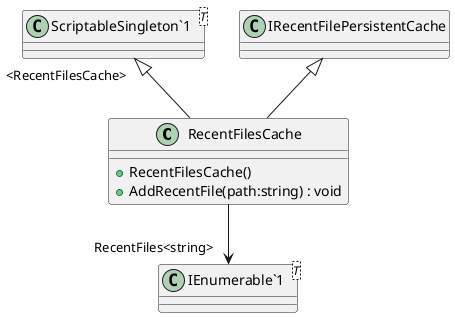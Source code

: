 @startuml
class RecentFilesCache {
    + RecentFilesCache()
    + AddRecentFile(path:string) : void
}
class "ScriptableSingleton`1"<T> {
}
class "IEnumerable`1"<T> {
}
"ScriptableSingleton`1" "<RecentFilesCache>" <|-- RecentFilesCache
IRecentFilePersistentCache <|-- RecentFilesCache
RecentFilesCache --> "RecentFiles<string>" "IEnumerable`1"
@enduml
